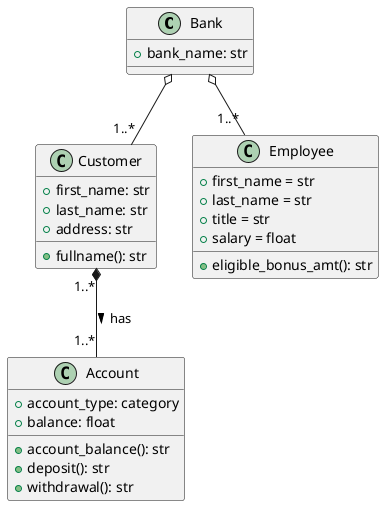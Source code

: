 @startuml uml_diagram

class Bank {
    +bank_name: str    
}

class Customer {
    +first_name: str
    +last_name: str
    +address: str
    +fullname(): str
}

class Account {
    +account_type: category
    +balance: float
    +account_balance(): str
    +deposit(): str
    +withdrawal(): str
}

class Employee {
    +first_name = str
    +last_name = str
    +title = str
    +salary = float
    +eligible_bonus_amt(): str
}

'Associations:'
Bank o-- "1..*" Customer
Bank o-- "1..*" Employee
Customer "1..*" *-- "1..*" Account: has >

@enduml
